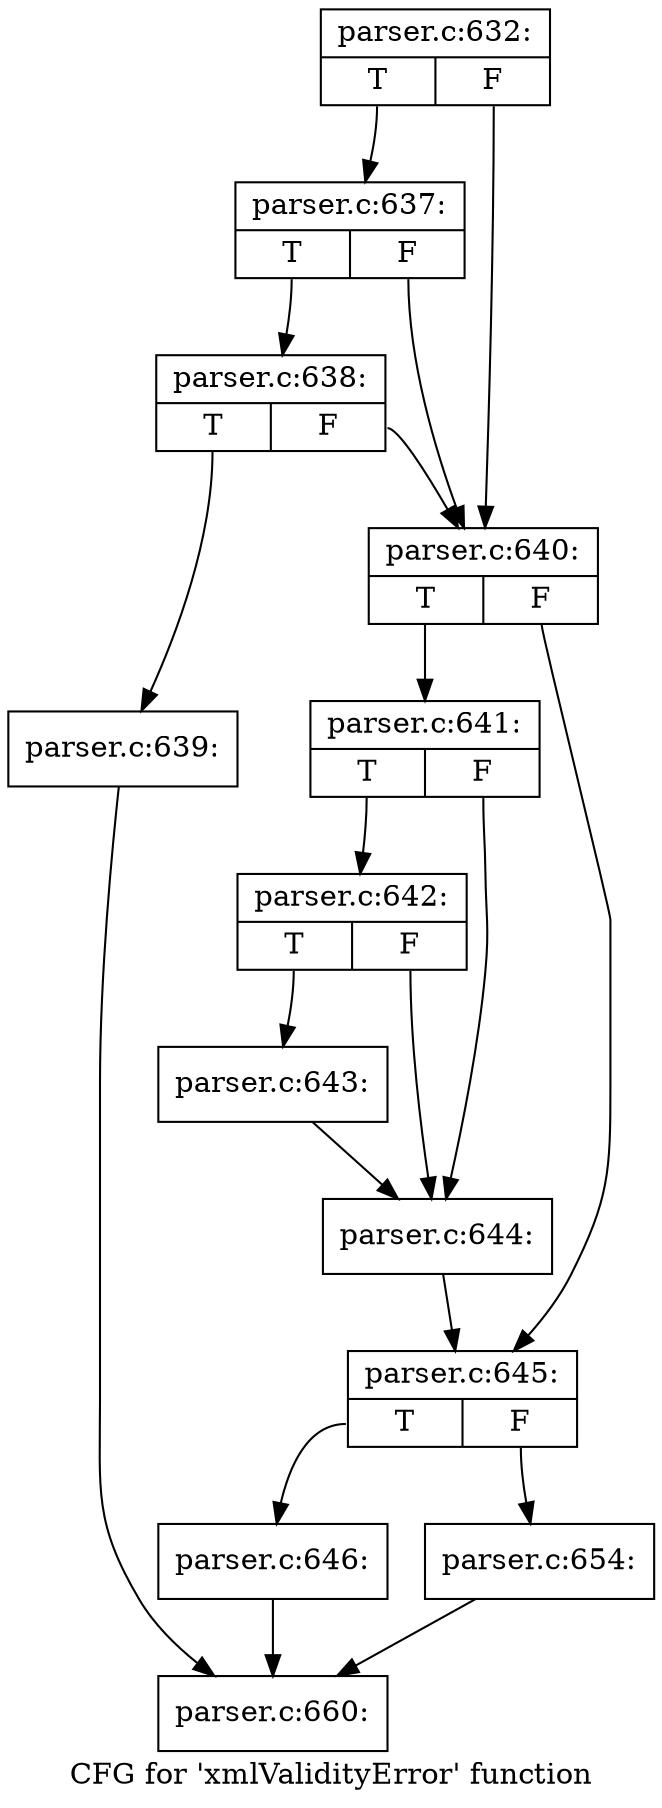 digraph "CFG for 'xmlValidityError' function" {
	label="CFG for 'xmlValidityError' function";

	Node0x55d73c039f30 [shape=record,label="{parser.c:632:|{<s0>T|<s1>F}}"];
	Node0x55d73c039f30:s0 -> Node0x55d73c03b540;
	Node0x55d73c039f30:s1 -> Node0x55d73c03b470;
	Node0x55d73c03b540 [shape=record,label="{parser.c:637:|{<s0>T|<s1>F}}"];
	Node0x55d73c03b540:s0 -> Node0x55d73c03b4c0;
	Node0x55d73c03b540:s1 -> Node0x55d73c03b470;
	Node0x55d73c03b4c0 [shape=record,label="{parser.c:638:|{<s0>T|<s1>F}}"];
	Node0x55d73c03b4c0:s0 -> Node0x55d73c03b420;
	Node0x55d73c03b4c0:s1 -> Node0x55d73c03b470;
	Node0x55d73c03b420 [shape=record,label="{parser.c:639:}"];
	Node0x55d73c03b420 -> Node0x55d73c03d340;
	Node0x55d73c03b470 [shape=record,label="{parser.c:640:|{<s0>T|<s1>F}}"];
	Node0x55d73c03b470:s0 -> Node0x55d73c03be70;
	Node0x55d73c03b470:s1 -> Node0x55d73c03bec0;
	Node0x55d73c03be70 [shape=record,label="{parser.c:641:|{<s0>T|<s1>F}}"];
	Node0x55d73c03be70:s0 -> Node0x55d73c03c4c0;
	Node0x55d73c03be70:s1 -> Node0x55d73c03c470;
	Node0x55d73c03c4c0 [shape=record,label="{parser.c:642:|{<s0>T|<s1>F}}"];
	Node0x55d73c03c4c0:s0 -> Node0x55d73c03c420;
	Node0x55d73c03c4c0:s1 -> Node0x55d73c03c470;
	Node0x55d73c03c420 [shape=record,label="{parser.c:643:}"];
	Node0x55d73c03c420 -> Node0x55d73c03c470;
	Node0x55d73c03c470 [shape=record,label="{parser.c:644:}"];
	Node0x55d73c03c470 -> Node0x55d73c03bec0;
	Node0x55d73c03bec0 [shape=record,label="{parser.c:645:|{<s0>T|<s1>F}}"];
	Node0x55d73c03bec0:s0 -> Node0x55d73c03d2f0;
	Node0x55d73c03bec0:s1 -> Node0x55d73c03d390;
	Node0x55d73c03d2f0 [shape=record,label="{parser.c:646:}"];
	Node0x55d73c03d2f0 -> Node0x55d73c03d340;
	Node0x55d73c03d390 [shape=record,label="{parser.c:654:}"];
	Node0x55d73c03d390 -> Node0x55d73c03d340;
	Node0x55d73c03d340 [shape=record,label="{parser.c:660:}"];
}
